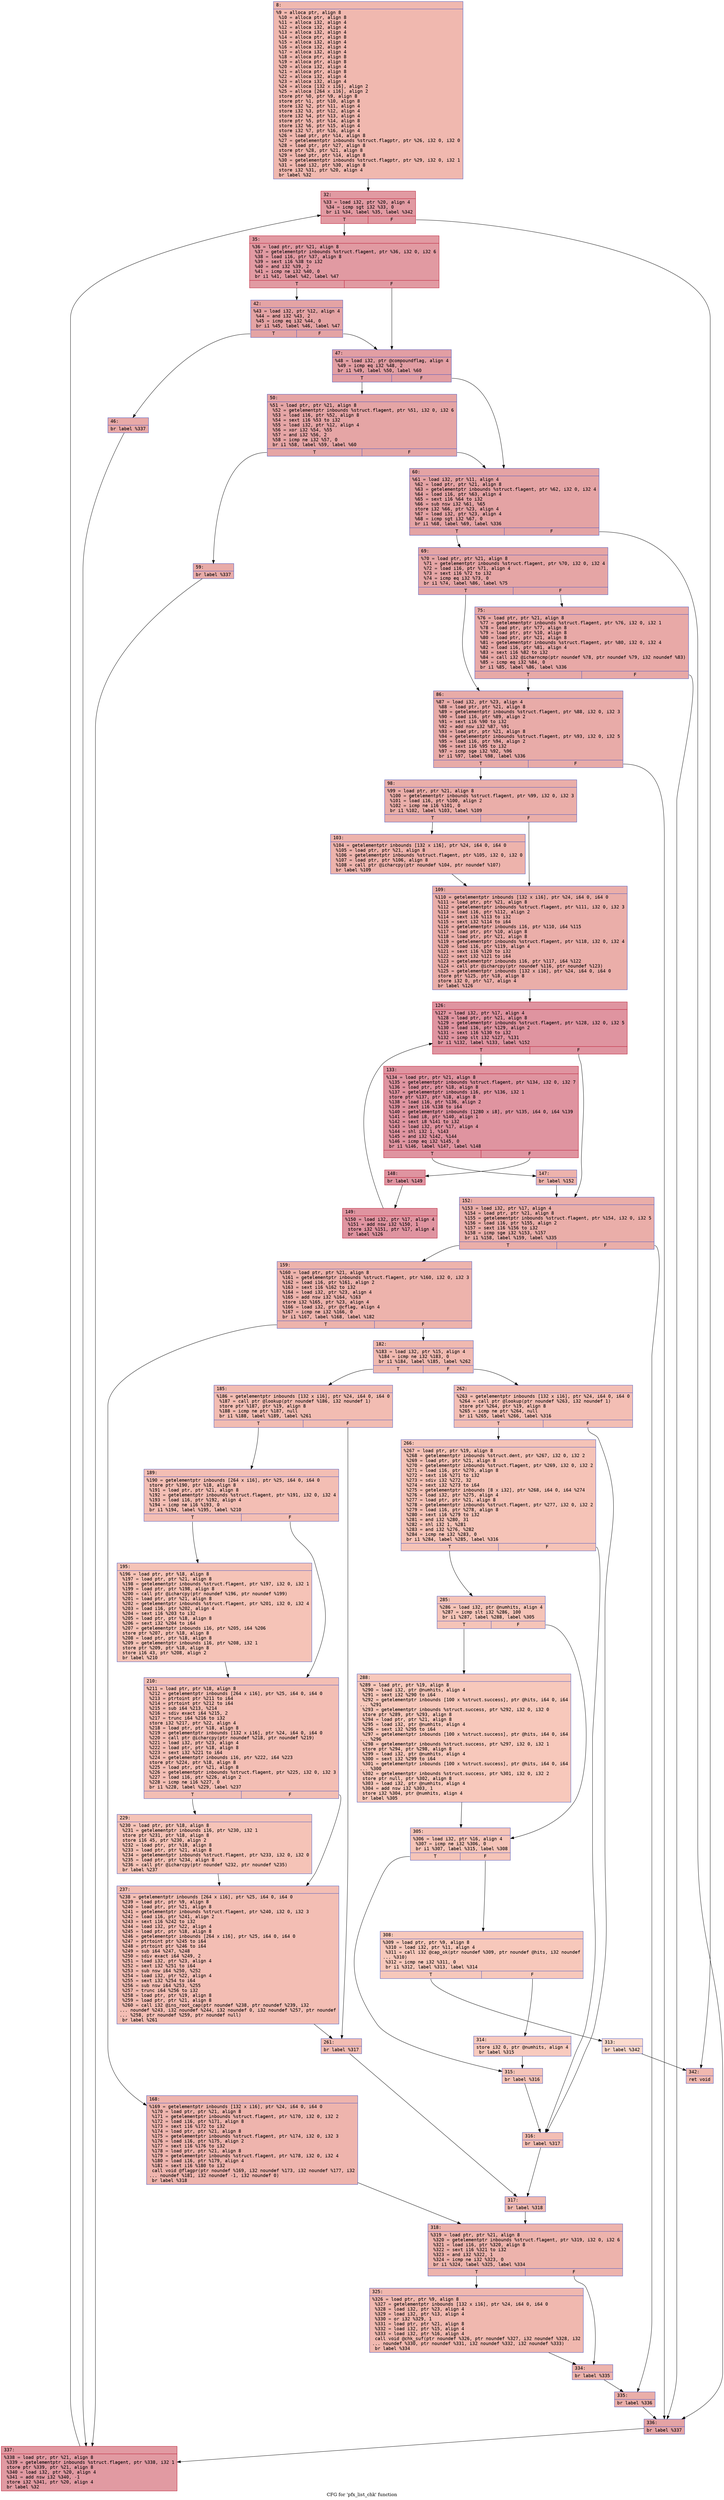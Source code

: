 digraph "CFG for 'pfx_list_chk' function" {
	label="CFG for 'pfx_list_chk' function";

	Node0x600001322670 [shape=record,color="#3d50c3ff", style=filled, fillcolor="#dc5d4a70" fontname="Courier",label="{8:\l|  %9 = alloca ptr, align 8\l  %10 = alloca ptr, align 8\l  %11 = alloca i32, align 4\l  %12 = alloca i32, align 4\l  %13 = alloca i32, align 4\l  %14 = alloca ptr, align 8\l  %15 = alloca i32, align 4\l  %16 = alloca i32, align 4\l  %17 = alloca i32, align 4\l  %18 = alloca ptr, align 8\l  %19 = alloca ptr, align 8\l  %20 = alloca i32, align 4\l  %21 = alloca ptr, align 8\l  %22 = alloca i32, align 4\l  %23 = alloca i32, align 4\l  %24 = alloca [132 x i16], align 2\l  %25 = alloca [264 x i16], align 2\l  store ptr %0, ptr %9, align 8\l  store ptr %1, ptr %10, align 8\l  store i32 %2, ptr %11, align 4\l  store i32 %3, ptr %12, align 4\l  store i32 %4, ptr %13, align 4\l  store ptr %5, ptr %14, align 8\l  store i32 %6, ptr %15, align 4\l  store i32 %7, ptr %16, align 4\l  %26 = load ptr, ptr %14, align 8\l  %27 = getelementptr inbounds %struct.flagptr, ptr %26, i32 0, i32 0\l  %28 = load ptr, ptr %27, align 8\l  store ptr %28, ptr %21, align 8\l  %29 = load ptr, ptr %14, align 8\l  %30 = getelementptr inbounds %struct.flagptr, ptr %29, i32 0, i32 1\l  %31 = load i32, ptr %30, align 8\l  store i32 %31, ptr %20, align 4\l  br label %32\l}"];
	Node0x600001322670 -> Node0x600001322710[tooltip="8 -> 32\nProbability 100.00%" ];
	Node0x600001322710 [shape=record,color="#b70d28ff", style=filled, fillcolor="#bb1b2c70" fontname="Courier",label="{32:\l|  %33 = load i32, ptr %20, align 4\l  %34 = icmp sgt i32 %33, 0\l  br i1 %34, label %35, label %342\l|{<s0>T|<s1>F}}"];
	Node0x600001322710:s0 -> Node0x600001322760[tooltip="32 -> 35\nProbability 96.88%" ];
	Node0x600001322710:s1 -> Node0x6000013235c0[tooltip="32 -> 342\nProbability 3.12%" ];
	Node0x600001322760 [shape=record,color="#b70d28ff", style=filled, fillcolor="#bb1b2c70" fontname="Courier",label="{35:\l|  %36 = load ptr, ptr %21, align 8\l  %37 = getelementptr inbounds %struct.flagent, ptr %36, i32 0, i32 6\l  %38 = load i16, ptr %37, align 8\l  %39 = sext i16 %38 to i32\l  %40 = and i32 %39, 2\l  %41 = icmp ne i32 %40, 0\l  br i1 %41, label %42, label %47\l|{<s0>T|<s1>F}}"];
	Node0x600001322760:s0 -> Node0x6000013227b0[tooltip="35 -> 42\nProbability 50.00%" ];
	Node0x600001322760:s1 -> Node0x600001322850[tooltip="35 -> 47\nProbability 50.00%" ];
	Node0x6000013227b0 [shape=record,color="#3d50c3ff", style=filled, fillcolor="#c32e3170" fontname="Courier",label="{42:\l|  %43 = load i32, ptr %12, align 4\l  %44 = and i32 %43, 2\l  %45 = icmp eq i32 %44, 0\l  br i1 %45, label %46, label %47\l|{<s0>T|<s1>F}}"];
	Node0x6000013227b0:s0 -> Node0x600001322800[tooltip="42 -> 46\nProbability 50.00%" ];
	Node0x6000013227b0:s1 -> Node0x600001322850[tooltip="42 -> 47\nProbability 50.00%" ];
	Node0x600001322800 [shape=record,color="#3d50c3ff", style=filled, fillcolor="#ca3b3770" fontname="Courier",label="{46:\l|  br label %337\l}"];
	Node0x600001322800 -> Node0x600001323570[tooltip="46 -> 337\nProbability 100.00%" ];
	Node0x600001322850 [shape=record,color="#3d50c3ff", style=filled, fillcolor="#be242e70" fontname="Courier",label="{47:\l|  %48 = load i32, ptr @compoundflag, align 4\l  %49 = icmp eq i32 %48, 2\l  br i1 %49, label %50, label %60\l|{<s0>T|<s1>F}}"];
	Node0x600001322850:s0 -> Node0x6000013228a0[tooltip="47 -> 50\nProbability 50.00%" ];
	Node0x600001322850:s1 -> Node0x600001322940[tooltip="47 -> 60\nProbability 50.00%" ];
	Node0x6000013228a0 [shape=record,color="#3d50c3ff", style=filled, fillcolor="#c5333470" fontname="Courier",label="{50:\l|  %51 = load ptr, ptr %21, align 8\l  %52 = getelementptr inbounds %struct.flagent, ptr %51, i32 0, i32 6\l  %53 = load i16, ptr %52, align 8\l  %54 = sext i16 %53 to i32\l  %55 = load i32, ptr %12, align 4\l  %56 = xor i32 %54, %55\l  %57 = and i32 %56, 2\l  %58 = icmp ne i32 %57, 0\l  br i1 %58, label %59, label %60\l|{<s0>T|<s1>F}}"];
	Node0x6000013228a0:s0 -> Node0x6000013228f0[tooltip="50 -> 59\nProbability 50.00%" ];
	Node0x6000013228a0:s1 -> Node0x600001322940[tooltip="50 -> 60\nProbability 50.00%" ];
	Node0x6000013228f0 [shape=record,color="#3d50c3ff", style=filled, fillcolor="#cc403a70" fontname="Courier",label="{59:\l|  br label %337\l}"];
	Node0x6000013228f0 -> Node0x600001323570[tooltip="59 -> 337\nProbability 100.00%" ];
	Node0x600001322940 [shape=record,color="#3d50c3ff", style=filled, fillcolor="#c32e3170" fontname="Courier",label="{60:\l|  %61 = load i32, ptr %11, align 4\l  %62 = load ptr, ptr %21, align 8\l  %63 = getelementptr inbounds %struct.flagent, ptr %62, i32 0, i32 4\l  %64 = load i16, ptr %63, align 4\l  %65 = sext i16 %64 to i32\l  %66 = sub nsw i32 %61, %65\l  store i32 %66, ptr %23, align 4\l  %67 = load i32, ptr %23, align 4\l  %68 = icmp sgt i32 %67, 0\l  br i1 %68, label %69, label %336\l|{<s0>T|<s1>F}}"];
	Node0x600001322940:s0 -> Node0x600001322990[tooltip="60 -> 69\nProbability 62.50%" ];
	Node0x600001322940:s1 -> Node0x600001323520[tooltip="60 -> 336\nProbability 37.50%" ];
	Node0x600001322990 [shape=record,color="#3d50c3ff", style=filled, fillcolor="#c5333470" fontname="Courier",label="{69:\l|  %70 = load ptr, ptr %21, align 8\l  %71 = getelementptr inbounds %struct.flagent, ptr %70, i32 0, i32 4\l  %72 = load i16, ptr %71, align 4\l  %73 = sext i16 %72 to i32\l  %74 = icmp eq i32 %73, 0\l  br i1 %74, label %86, label %75\l|{<s0>T|<s1>F}}"];
	Node0x600001322990:s0 -> Node0x600001322a30[tooltip="69 -> 86\nProbability 37.50%" ];
	Node0x600001322990:s1 -> Node0x6000013229e0[tooltip="69 -> 75\nProbability 62.50%" ];
	Node0x6000013229e0 [shape=record,color="#3d50c3ff", style=filled, fillcolor="#ca3b3770" fontname="Courier",label="{75:\l|  %76 = load ptr, ptr %21, align 8\l  %77 = getelementptr inbounds %struct.flagent, ptr %76, i32 0, i32 1\l  %78 = load ptr, ptr %77, align 8\l  %79 = load ptr, ptr %10, align 8\l  %80 = load ptr, ptr %21, align 8\l  %81 = getelementptr inbounds %struct.flagent, ptr %80, i32 0, i32 4\l  %82 = load i16, ptr %81, align 4\l  %83 = sext i16 %82 to i32\l  %84 = call i32 @icharncmp(ptr noundef %78, ptr noundef %79, i32 noundef %83)\l  %85 = icmp eq i32 %84, 0\l  br i1 %85, label %86, label %336\l|{<s0>T|<s1>F}}"];
	Node0x6000013229e0:s0 -> Node0x600001322a30[tooltip="75 -> 86\nProbability 37.50%" ];
	Node0x6000013229e0:s1 -> Node0x600001323520[tooltip="75 -> 336\nProbability 62.50%" ];
	Node0x600001322a30 [shape=record,color="#3d50c3ff", style=filled, fillcolor="#cc403a70" fontname="Courier",label="{86:\l|  %87 = load i32, ptr %23, align 4\l  %88 = load ptr, ptr %21, align 8\l  %89 = getelementptr inbounds %struct.flagent, ptr %88, i32 0, i32 3\l  %90 = load i16, ptr %89, align 2\l  %91 = sext i16 %90 to i32\l  %92 = add nsw i32 %87, %91\l  %93 = load ptr, ptr %21, align 8\l  %94 = getelementptr inbounds %struct.flagent, ptr %93, i32 0, i32 5\l  %95 = load i16, ptr %94, align 2\l  %96 = sext i16 %95 to i32\l  %97 = icmp sge i32 %92, %96\l  br i1 %97, label %98, label %336\l|{<s0>T|<s1>F}}"];
	Node0x600001322a30:s0 -> Node0x600001322a80[tooltip="86 -> 98\nProbability 50.00%" ];
	Node0x600001322a30:s1 -> Node0x600001323520[tooltip="86 -> 336\nProbability 50.00%" ];
	Node0x600001322a80 [shape=record,color="#3d50c3ff", style=filled, fillcolor="#d0473d70" fontname="Courier",label="{98:\l|  %99 = load ptr, ptr %21, align 8\l  %100 = getelementptr inbounds %struct.flagent, ptr %99, i32 0, i32 3\l  %101 = load i16, ptr %100, align 2\l  %102 = icmp ne i16 %101, 0\l  br i1 %102, label %103, label %109\l|{<s0>T|<s1>F}}"];
	Node0x600001322a80:s0 -> Node0x600001322ad0[tooltip="98 -> 103\nProbability 62.50%" ];
	Node0x600001322a80:s1 -> Node0x600001322b20[tooltip="98 -> 109\nProbability 37.50%" ];
	Node0x600001322ad0 [shape=record,color="#3d50c3ff", style=filled, fillcolor="#d6524470" fontname="Courier",label="{103:\l|  %104 = getelementptr inbounds [132 x i16], ptr %24, i64 0, i64 0\l  %105 = load ptr, ptr %21, align 8\l  %106 = getelementptr inbounds %struct.flagent, ptr %105, i32 0, i32 0\l  %107 = load ptr, ptr %106, align 8\l  %108 = call ptr @icharcpy(ptr noundef %104, ptr noundef %107)\l  br label %109\l}"];
	Node0x600001322ad0 -> Node0x600001322b20[tooltip="103 -> 109\nProbability 100.00%" ];
	Node0x600001322b20 [shape=record,color="#3d50c3ff", style=filled, fillcolor="#d0473d70" fontname="Courier",label="{109:\l|  %110 = getelementptr inbounds [132 x i16], ptr %24, i64 0, i64 0\l  %111 = load ptr, ptr %21, align 8\l  %112 = getelementptr inbounds %struct.flagent, ptr %111, i32 0, i32 3\l  %113 = load i16, ptr %112, align 2\l  %114 = sext i16 %113 to i32\l  %115 = sext i32 %114 to i64\l  %116 = getelementptr inbounds i16, ptr %110, i64 %115\l  %117 = load ptr, ptr %10, align 8\l  %118 = load ptr, ptr %21, align 8\l  %119 = getelementptr inbounds %struct.flagent, ptr %118, i32 0, i32 4\l  %120 = load i16, ptr %119, align 4\l  %121 = sext i16 %120 to i32\l  %122 = sext i32 %121 to i64\l  %123 = getelementptr inbounds i16, ptr %117, i64 %122\l  %124 = call ptr @icharcpy(ptr noundef %116, ptr noundef %123)\l  %125 = getelementptr inbounds [132 x i16], ptr %24, i64 0, i64 0\l  store ptr %125, ptr %18, align 8\l  store i32 0, ptr %17, align 4\l  br label %126\l}"];
	Node0x600001322b20 -> Node0x600001322b70[tooltip="109 -> 126\nProbability 100.00%" ];
	Node0x600001322b70 [shape=record,color="#b70d28ff", style=filled, fillcolor="#b70d2870" fontname="Courier",label="{126:\l|  %127 = load i32, ptr %17, align 4\l  %128 = load ptr, ptr %21, align 8\l  %129 = getelementptr inbounds %struct.flagent, ptr %128, i32 0, i32 5\l  %130 = load i16, ptr %129, align 2\l  %131 = sext i16 %130 to i32\l  %132 = icmp slt i32 %127, %131\l  br i1 %132, label %133, label %152\l|{<s0>T|<s1>F}}"];
	Node0x600001322b70:s0 -> Node0x600001322bc0[tooltip="126 -> 133\nProbability 96.88%" ];
	Node0x600001322b70:s1 -> Node0x600001322d00[tooltip="126 -> 152\nProbability 3.12%" ];
	Node0x600001322bc0 [shape=record,color="#b70d28ff", style=filled, fillcolor="#b70d2870" fontname="Courier",label="{133:\l|  %134 = load ptr, ptr %21, align 8\l  %135 = getelementptr inbounds %struct.flagent, ptr %134, i32 0, i32 7\l  %136 = load ptr, ptr %18, align 8\l  %137 = getelementptr inbounds i16, ptr %136, i32 1\l  store ptr %137, ptr %18, align 8\l  %138 = load i16, ptr %136, align 2\l  %139 = zext i16 %138 to i64\l  %140 = getelementptr inbounds [1280 x i8], ptr %135, i64 0, i64 %139\l  %141 = load i8, ptr %140, align 1\l  %142 = sext i8 %141 to i32\l  %143 = load i32, ptr %17, align 4\l  %144 = shl i32 1, %143\l  %145 = and i32 %142, %144\l  %146 = icmp eq i32 %145, 0\l  br i1 %146, label %147, label %148\l|{<s0>T|<s1>F}}"];
	Node0x600001322bc0:s0 -> Node0x600001322c10[tooltip="133 -> 147\nProbability 3.12%" ];
	Node0x600001322bc0:s1 -> Node0x600001322c60[tooltip="133 -> 148\nProbability 96.88%" ];
	Node0x600001322c10 [shape=record,color="#3d50c3ff", style=filled, fillcolor="#d6524470" fontname="Courier",label="{147:\l|  br label %152\l}"];
	Node0x600001322c10 -> Node0x600001322d00[tooltip="147 -> 152\nProbability 100.00%" ];
	Node0x600001322c60 [shape=record,color="#b70d28ff", style=filled, fillcolor="#b70d2870" fontname="Courier",label="{148:\l|  br label %149\l}"];
	Node0x600001322c60 -> Node0x600001322cb0[tooltip="148 -> 149\nProbability 100.00%" ];
	Node0x600001322cb0 [shape=record,color="#b70d28ff", style=filled, fillcolor="#b70d2870" fontname="Courier",label="{149:\l|  %150 = load i32, ptr %17, align 4\l  %151 = add nsw i32 %150, 1\l  store i32 %151, ptr %17, align 4\l  br label %126\l}"];
	Node0x600001322cb0 -> Node0x600001322b70[tooltip="149 -> 126\nProbability 100.00%" ];
	Node0x600001322d00 [shape=record,color="#3d50c3ff", style=filled, fillcolor="#d0473d70" fontname="Courier",label="{152:\l|  %153 = load i32, ptr %17, align 4\l  %154 = load ptr, ptr %21, align 8\l  %155 = getelementptr inbounds %struct.flagent, ptr %154, i32 0, i32 5\l  %156 = load i16, ptr %155, align 2\l  %157 = sext i16 %156 to i32\l  %158 = icmp sge i32 %153, %157\l  br i1 %158, label %159, label %335\l|{<s0>T|<s1>F}}"];
	Node0x600001322d00:s0 -> Node0x600001322d50[tooltip="152 -> 159\nProbability 50.00%" ];
	Node0x600001322d00:s1 -> Node0x6000013234d0[tooltip="152 -> 335\nProbability 50.00%" ];
	Node0x600001322d50 [shape=record,color="#3d50c3ff", style=filled, fillcolor="#d6524470" fontname="Courier",label="{159:\l|  %160 = load ptr, ptr %21, align 8\l  %161 = getelementptr inbounds %struct.flagent, ptr %160, i32 0, i32 3\l  %162 = load i16, ptr %161, align 2\l  %163 = sext i16 %162 to i32\l  %164 = load i32, ptr %23, align 4\l  %165 = add nsw i32 %164, %163\l  store i32 %165, ptr %23, align 4\l  %166 = load i32, ptr @cflag, align 4\l  %167 = icmp ne i32 %166, 0\l  br i1 %167, label %168, label %182\l|{<s0>T|<s1>F}}"];
	Node0x600001322d50:s0 -> Node0x600001322da0[tooltip="159 -> 168\nProbability 62.50%" ];
	Node0x600001322d50:s1 -> Node0x600001322df0[tooltip="159 -> 182\nProbability 37.50%" ];
	Node0x600001322da0 [shape=record,color="#3d50c3ff", style=filled, fillcolor="#d8564670" fontname="Courier",label="{168:\l|  %169 = getelementptr inbounds [132 x i16], ptr %24, i64 0, i64 0\l  %170 = load ptr, ptr %21, align 8\l  %171 = getelementptr inbounds %struct.flagent, ptr %170, i32 0, i32 2\l  %172 = load i16, ptr %171, align 8\l  %173 = sext i16 %172 to i32\l  %174 = load ptr, ptr %21, align 8\l  %175 = getelementptr inbounds %struct.flagent, ptr %174, i32 0, i32 3\l  %176 = load i16, ptr %175, align 2\l  %177 = sext i16 %176 to i32\l  %178 = load ptr, ptr %21, align 8\l  %179 = getelementptr inbounds %struct.flagent, ptr %178, i32 0, i32 4\l  %180 = load i16, ptr %179, align 4\l  %181 = sext i16 %180 to i32\l  call void @flagpr(ptr noundef %169, i32 noundef %173, i32 noundef %177, i32\l... noundef %181, i32 noundef -1, i32 noundef 0)\l  br label %318\l}"];
	Node0x600001322da0 -> Node0x6000013233e0[tooltip="168 -> 318\nProbability 100.00%" ];
	Node0x600001322df0 [shape=record,color="#3d50c3ff", style=filled, fillcolor="#de614d70" fontname="Courier",label="{182:\l|  %183 = load i32, ptr %15, align 4\l  %184 = icmp ne i32 %183, 0\l  br i1 %184, label %185, label %262\l|{<s0>T|<s1>F}}"];
	Node0x600001322df0:s0 -> Node0x600001322e40[tooltip="182 -> 185\nProbability 62.50%" ];
	Node0x600001322df0:s1 -> Node0x600001323070[tooltip="182 -> 262\nProbability 37.50%" ];
	Node0x600001322e40 [shape=record,color="#3d50c3ff", style=filled, fillcolor="#e1675170" fontname="Courier",label="{185:\l|  %186 = getelementptr inbounds [132 x i16], ptr %24, i64 0, i64 0\l  %187 = call ptr @lookup(ptr noundef %186, i32 noundef 1)\l  store ptr %187, ptr %19, align 8\l  %188 = icmp ne ptr %187, null\l  br i1 %188, label %189, label %261\l|{<s0>T|<s1>F}}"];
	Node0x600001322e40:s0 -> Node0x600001322e90[tooltip="185 -> 189\nProbability 62.50%" ];
	Node0x600001322e40:s1 -> Node0x600001323020[tooltip="185 -> 261\nProbability 37.50%" ];
	Node0x600001322e90 [shape=record,color="#3d50c3ff", style=filled, fillcolor="#e36c5570" fontname="Courier",label="{189:\l|  %190 = getelementptr inbounds [264 x i16], ptr %25, i64 0, i64 0\l  store ptr %190, ptr %18, align 8\l  %191 = load ptr, ptr %21, align 8\l  %192 = getelementptr inbounds %struct.flagent, ptr %191, i32 0, i32 4\l  %193 = load i16, ptr %192, align 4\l  %194 = icmp ne i16 %193, 0\l  br i1 %194, label %195, label %210\l|{<s0>T|<s1>F}}"];
	Node0x600001322e90:s0 -> Node0x600001322ee0[tooltip="189 -> 195\nProbability 62.50%" ];
	Node0x600001322e90:s1 -> Node0x600001322f30[tooltip="189 -> 210\nProbability 37.50%" ];
	Node0x600001322ee0 [shape=record,color="#3d50c3ff", style=filled, fillcolor="#e8765c70" fontname="Courier",label="{195:\l|  %196 = load ptr, ptr %18, align 8\l  %197 = load ptr, ptr %21, align 8\l  %198 = getelementptr inbounds %struct.flagent, ptr %197, i32 0, i32 1\l  %199 = load ptr, ptr %198, align 8\l  %200 = call ptr @icharcpy(ptr noundef %196, ptr noundef %199)\l  %201 = load ptr, ptr %21, align 8\l  %202 = getelementptr inbounds %struct.flagent, ptr %201, i32 0, i32 4\l  %203 = load i16, ptr %202, align 4\l  %204 = sext i16 %203 to i32\l  %205 = load ptr, ptr %18, align 8\l  %206 = sext i32 %204 to i64\l  %207 = getelementptr inbounds i16, ptr %205, i64 %206\l  store ptr %207, ptr %18, align 8\l  %208 = load ptr, ptr %18, align 8\l  %209 = getelementptr inbounds i16, ptr %208, i32 1\l  store ptr %209, ptr %18, align 8\l  store i16 43, ptr %208, align 2\l  br label %210\l}"];
	Node0x600001322ee0 -> Node0x600001322f30[tooltip="195 -> 210\nProbability 100.00%" ];
	Node0x600001322f30 [shape=record,color="#3d50c3ff", style=filled, fillcolor="#e36c5570" fontname="Courier",label="{210:\l|  %211 = load ptr, ptr %18, align 8\l  %212 = getelementptr inbounds [264 x i16], ptr %25, i64 0, i64 0\l  %213 = ptrtoint ptr %211 to i64\l  %214 = ptrtoint ptr %212 to i64\l  %215 = sub i64 %213, %214\l  %216 = sdiv exact i64 %215, 2\l  %217 = trunc i64 %216 to i32\l  store i32 %217, ptr %22, align 4\l  %218 = load ptr, ptr %18, align 8\l  %219 = getelementptr inbounds [132 x i16], ptr %24, i64 0, i64 0\l  %220 = call ptr @icharcpy(ptr noundef %218, ptr noundef %219)\l  %221 = load i32, ptr %23, align 4\l  %222 = load ptr, ptr %18, align 8\l  %223 = sext i32 %221 to i64\l  %224 = getelementptr inbounds i16, ptr %222, i64 %223\l  store ptr %224, ptr %18, align 8\l  %225 = load ptr, ptr %21, align 8\l  %226 = getelementptr inbounds %struct.flagent, ptr %225, i32 0, i32 3\l  %227 = load i16, ptr %226, align 2\l  %228 = icmp ne i16 %227, 0\l  br i1 %228, label %229, label %237\l|{<s0>T|<s1>F}}"];
	Node0x600001322f30:s0 -> Node0x600001322f80[tooltip="210 -> 229\nProbability 62.50%" ];
	Node0x600001322f30:s1 -> Node0x600001322fd0[tooltip="210 -> 237\nProbability 37.50%" ];
	Node0x600001322f80 [shape=record,color="#3d50c3ff", style=filled, fillcolor="#e8765c70" fontname="Courier",label="{229:\l|  %230 = load ptr, ptr %18, align 8\l  %231 = getelementptr inbounds i16, ptr %230, i32 1\l  store ptr %231, ptr %18, align 8\l  store i16 45, ptr %230, align 2\l  %232 = load ptr, ptr %18, align 8\l  %233 = load ptr, ptr %21, align 8\l  %234 = getelementptr inbounds %struct.flagent, ptr %233, i32 0, i32 0\l  %235 = load ptr, ptr %234, align 8\l  %236 = call ptr @icharcpy(ptr noundef %232, ptr noundef %235)\l  br label %237\l}"];
	Node0x600001322f80 -> Node0x600001322fd0[tooltip="229 -> 237\nProbability 100.00%" ];
	Node0x600001322fd0 [shape=record,color="#3d50c3ff", style=filled, fillcolor="#e36c5570" fontname="Courier",label="{237:\l|  %238 = getelementptr inbounds [264 x i16], ptr %25, i64 0, i64 0\l  %239 = load ptr, ptr %9, align 8\l  %240 = load ptr, ptr %21, align 8\l  %241 = getelementptr inbounds %struct.flagent, ptr %240, i32 0, i32 3\l  %242 = load i16, ptr %241, align 2\l  %243 = sext i16 %242 to i32\l  %244 = load i32, ptr %22, align 4\l  %245 = load ptr, ptr %18, align 8\l  %246 = getelementptr inbounds [264 x i16], ptr %25, i64 0, i64 0\l  %247 = ptrtoint ptr %245 to i64\l  %248 = ptrtoint ptr %246 to i64\l  %249 = sub i64 %247, %248\l  %250 = sdiv exact i64 %249, 2\l  %251 = load i32, ptr %23, align 4\l  %252 = sext i32 %251 to i64\l  %253 = sub nsw i64 %250, %252\l  %254 = load i32, ptr %22, align 4\l  %255 = sext i32 %254 to i64\l  %256 = sub nsw i64 %253, %255\l  %257 = trunc i64 %256 to i32\l  %258 = load ptr, ptr %19, align 8\l  %259 = load ptr, ptr %21, align 8\l  %260 = call i32 @ins_root_cap(ptr noundef %238, ptr noundef %239, i32\l... noundef %243, i32 noundef %244, i32 noundef 0, i32 noundef %257, ptr noundef\l... %258, ptr noundef %259, ptr noundef null)\l  br label %261\l}"];
	Node0x600001322fd0 -> Node0x600001323020[tooltip="237 -> 261\nProbability 100.00%" ];
	Node0x600001323020 [shape=record,color="#3d50c3ff", style=filled, fillcolor="#e1675170" fontname="Courier",label="{261:\l|  br label %317\l}"];
	Node0x600001323020 -> Node0x600001323390[tooltip="261 -> 317\nProbability 100.00%" ];
	Node0x600001323070 [shape=record,color="#3d50c3ff", style=filled, fillcolor="#e36c5570" fontname="Courier",label="{262:\l|  %263 = getelementptr inbounds [132 x i16], ptr %24, i64 0, i64 0\l  %264 = call ptr @lookup(ptr noundef %263, i32 noundef 1)\l  store ptr %264, ptr %19, align 8\l  %265 = icmp ne ptr %264, null\l  br i1 %265, label %266, label %316\l|{<s0>T|<s1>F}}"];
	Node0x600001323070:s0 -> Node0x6000013230c0[tooltip="262 -> 266\nProbability 62.50%" ];
	Node0x600001323070:s1 -> Node0x600001323340[tooltip="262 -> 316\nProbability 37.50%" ];
	Node0x6000013230c0 [shape=record,color="#3d50c3ff", style=filled, fillcolor="#e8765c70" fontname="Courier",label="{266:\l|  %267 = load ptr, ptr %19, align 8\l  %268 = getelementptr inbounds %struct.dent, ptr %267, i32 0, i32 2\l  %269 = load ptr, ptr %21, align 8\l  %270 = getelementptr inbounds %struct.flagent, ptr %269, i32 0, i32 2\l  %271 = load i16, ptr %270, align 8\l  %272 = sext i16 %271 to i32\l  %273 = sdiv i32 %272, 32\l  %274 = sext i32 %273 to i64\l  %275 = getelementptr inbounds [8 x i32], ptr %268, i64 0, i64 %274\l  %276 = load i32, ptr %275, align 4\l  %277 = load ptr, ptr %21, align 8\l  %278 = getelementptr inbounds %struct.flagent, ptr %277, i32 0, i32 2\l  %279 = load i16, ptr %278, align 8\l  %280 = sext i16 %279 to i32\l  %281 = and i32 %280, 31\l  %282 = shl i32 1, %281\l  %283 = and i32 %276, %282\l  %284 = icmp ne i32 %283, 0\l  br i1 %284, label %285, label %316\l|{<s0>T|<s1>F}}"];
	Node0x6000013230c0:s0 -> Node0x600001323110[tooltip="266 -> 285\nProbability 62.50%" ];
	Node0x6000013230c0:s1 -> Node0x600001323340[tooltip="266 -> 316\nProbability 37.50%" ];
	Node0x600001323110 [shape=record,color="#3d50c3ff", style=filled, fillcolor="#e97a5f70" fontname="Courier",label="{285:\l|  %286 = load i32, ptr @numhits, align 4\l  %287 = icmp slt i32 %286, 100\l  br i1 %287, label %288, label %305\l|{<s0>T|<s1>F}}"];
	Node0x600001323110:s0 -> Node0x600001323160[tooltip="285 -> 288\nProbability 50.00%" ];
	Node0x600001323110:s1 -> Node0x6000013231b0[tooltip="285 -> 305\nProbability 50.00%" ];
	Node0x600001323160 [shape=record,color="#3d50c3ff", style=filled, fillcolor="#ed836670" fontname="Courier",label="{288:\l|  %289 = load ptr, ptr %19, align 8\l  %290 = load i32, ptr @numhits, align 4\l  %291 = sext i32 %290 to i64\l  %292 = getelementptr inbounds [100 x %struct.success], ptr @hits, i64 0, i64\l... %291\l  %293 = getelementptr inbounds %struct.success, ptr %292, i32 0, i32 0\l  store ptr %289, ptr %293, align 8\l  %294 = load ptr, ptr %21, align 8\l  %295 = load i32, ptr @numhits, align 4\l  %296 = sext i32 %295 to i64\l  %297 = getelementptr inbounds [100 x %struct.success], ptr @hits, i64 0, i64\l... %296\l  %298 = getelementptr inbounds %struct.success, ptr %297, i32 0, i32 1\l  store ptr %294, ptr %298, align 8\l  %299 = load i32, ptr @numhits, align 4\l  %300 = sext i32 %299 to i64\l  %301 = getelementptr inbounds [100 x %struct.success], ptr @hits, i64 0, i64\l... %300\l  %302 = getelementptr inbounds %struct.success, ptr %301, i32 0, i32 2\l  store ptr null, ptr %302, align 8\l  %303 = load i32, ptr @numhits, align 4\l  %304 = add nsw i32 %303, 1\l  store i32 %304, ptr @numhits, align 4\l  br label %305\l}"];
	Node0x600001323160 -> Node0x6000013231b0[tooltip="288 -> 305\nProbability 100.00%" ];
	Node0x6000013231b0 [shape=record,color="#3d50c3ff", style=filled, fillcolor="#e97a5f70" fontname="Courier",label="{305:\l|  %306 = load i32, ptr %16, align 4\l  %307 = icmp ne i32 %306, 0\l  br i1 %307, label %315, label %308\l|{<s0>T|<s1>F}}"];
	Node0x6000013231b0:s0 -> Node0x6000013232f0[tooltip="305 -> 315\nProbability 62.50%" ];
	Node0x6000013231b0:s1 -> Node0x600001323200[tooltip="305 -> 308\nProbability 37.50%" ];
	Node0x600001323200 [shape=record,color="#3d50c3ff", style=filled, fillcolor="#ed836670" fontname="Courier",label="{308:\l|  %309 = load ptr, ptr %9, align 8\l  %310 = load i32, ptr %11, align 4\l  %311 = call i32 @cap_ok(ptr noundef %309, ptr noundef @hits, i32 noundef\l... %310)\l  %312 = icmp ne i32 %311, 0\l  br i1 %312, label %313, label %314\l|{<s0>T|<s1>F}}"];
	Node0x600001323200:s0 -> Node0x600001323250[tooltip="308 -> 313\nProbability 3.12%" ];
	Node0x600001323200:s1 -> Node0x6000013232a0[tooltip="308 -> 314\nProbability 96.88%" ];
	Node0x600001323250 [shape=record,color="#3d50c3ff", style=filled, fillcolor="#f7ac8e70" fontname="Courier",label="{313:\l|  br label %342\l}"];
	Node0x600001323250 -> Node0x6000013235c0[tooltip="313 -> 342\nProbability 100.00%" ];
	Node0x6000013232a0 [shape=record,color="#3d50c3ff", style=filled, fillcolor="#ef886b70" fontname="Courier",label="{314:\l|  store i32 0, ptr @numhits, align 4\l  br label %315\l}"];
	Node0x6000013232a0 -> Node0x6000013232f0[tooltip="314 -> 315\nProbability 100.00%" ];
	Node0x6000013232f0 [shape=record,color="#3d50c3ff", style=filled, fillcolor="#e97a5f70" fontname="Courier",label="{315:\l|  br label %316\l}"];
	Node0x6000013232f0 -> Node0x600001323340[tooltip="315 -> 316\nProbability 100.00%" ];
	Node0x600001323340 [shape=record,color="#3d50c3ff", style=filled, fillcolor="#e36c5570" fontname="Courier",label="{316:\l|  br label %317\l}"];
	Node0x600001323340 -> Node0x600001323390[tooltip="316 -> 317\nProbability 100.00%" ];
	Node0x600001323390 [shape=record,color="#3d50c3ff", style=filled, fillcolor="#de614d70" fontname="Courier",label="{317:\l|  br label %318\l}"];
	Node0x600001323390 -> Node0x6000013233e0[tooltip="317 -> 318\nProbability 100.00%" ];
	Node0x6000013233e0 [shape=record,color="#3d50c3ff", style=filled, fillcolor="#d6524470" fontname="Courier",label="{318:\l|  %319 = load ptr, ptr %21, align 8\l  %320 = getelementptr inbounds %struct.flagent, ptr %319, i32 0, i32 6\l  %321 = load i16, ptr %320, align 8\l  %322 = sext i16 %321 to i32\l  %323 = and i32 %322, 1\l  %324 = icmp ne i32 %323, 0\l  br i1 %324, label %325, label %334\l|{<s0>T|<s1>F}}"];
	Node0x6000013233e0:s0 -> Node0x600001323430[tooltip="318 -> 325\nProbability 50.00%" ];
	Node0x6000013233e0:s1 -> Node0x600001323480[tooltip="318 -> 334\nProbability 50.00%" ];
	Node0x600001323430 [shape=record,color="#3d50c3ff", style=filled, fillcolor="#dc5d4a70" fontname="Courier",label="{325:\l|  %326 = load ptr, ptr %9, align 8\l  %327 = getelementptr inbounds [132 x i16], ptr %24, i64 0, i64 0\l  %328 = load i32, ptr %23, align 4\l  %329 = load i32, ptr %13, align 4\l  %330 = or i32 %329, 1\l  %331 = load ptr, ptr %21, align 8\l  %332 = load i32, ptr %15, align 4\l  %333 = load i32, ptr %16, align 4\l  call void @chk_suf(ptr noundef %326, ptr noundef %327, i32 noundef %328, i32\l... noundef %330, ptr noundef %331, i32 noundef %332, i32 noundef %333)\l  br label %334\l}"];
	Node0x600001323430 -> Node0x600001323480[tooltip="325 -> 334\nProbability 100.00%" ];
	Node0x600001323480 [shape=record,color="#3d50c3ff", style=filled, fillcolor="#d6524470" fontname="Courier",label="{334:\l|  br label %335\l}"];
	Node0x600001323480 -> Node0x6000013234d0[tooltip="334 -> 335\nProbability 100.00%" ];
	Node0x6000013234d0 [shape=record,color="#3d50c3ff", style=filled, fillcolor="#d0473d70" fontname="Courier",label="{335:\l|  br label %336\l}"];
	Node0x6000013234d0 -> Node0x600001323520[tooltip="335 -> 336\nProbability 100.00%" ];
	Node0x600001323520 [shape=record,color="#3d50c3ff", style=filled, fillcolor="#c32e3170" fontname="Courier",label="{336:\l|  br label %337\l}"];
	Node0x600001323520 -> Node0x600001323570[tooltip="336 -> 337\nProbability 100.00%" ];
	Node0x600001323570 [shape=record,color="#b70d28ff", style=filled, fillcolor="#bb1b2c70" fontname="Courier",label="{337:\l|  %338 = load ptr, ptr %21, align 8\l  %339 = getelementptr inbounds %struct.flagent, ptr %338, i32 1\l  store ptr %339, ptr %21, align 8\l  %340 = load i32, ptr %20, align 4\l  %341 = add nsw i32 %340, -1\l  store i32 %341, ptr %20, align 4\l  br label %32\l}"];
	Node0x600001323570 -> Node0x600001322710[tooltip="337 -> 32\nProbability 100.00%" ];
	Node0x6000013235c0 [shape=record,color="#3d50c3ff", style=filled, fillcolor="#dc5d4a70" fontname="Courier",label="{342:\l|  ret void\l}"];
}

